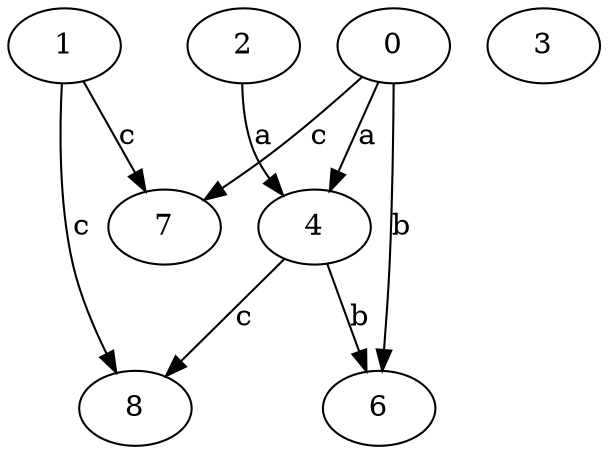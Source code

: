 strict digraph  {
1;
2;
3;
4;
0;
6;
7;
8;
1 -> 7  [label=c];
1 -> 8  [label=c];
2 -> 4  [label=a];
4 -> 6  [label=b];
4 -> 8  [label=c];
0 -> 4  [label=a];
0 -> 6  [label=b];
0 -> 7  [label=c];
}
